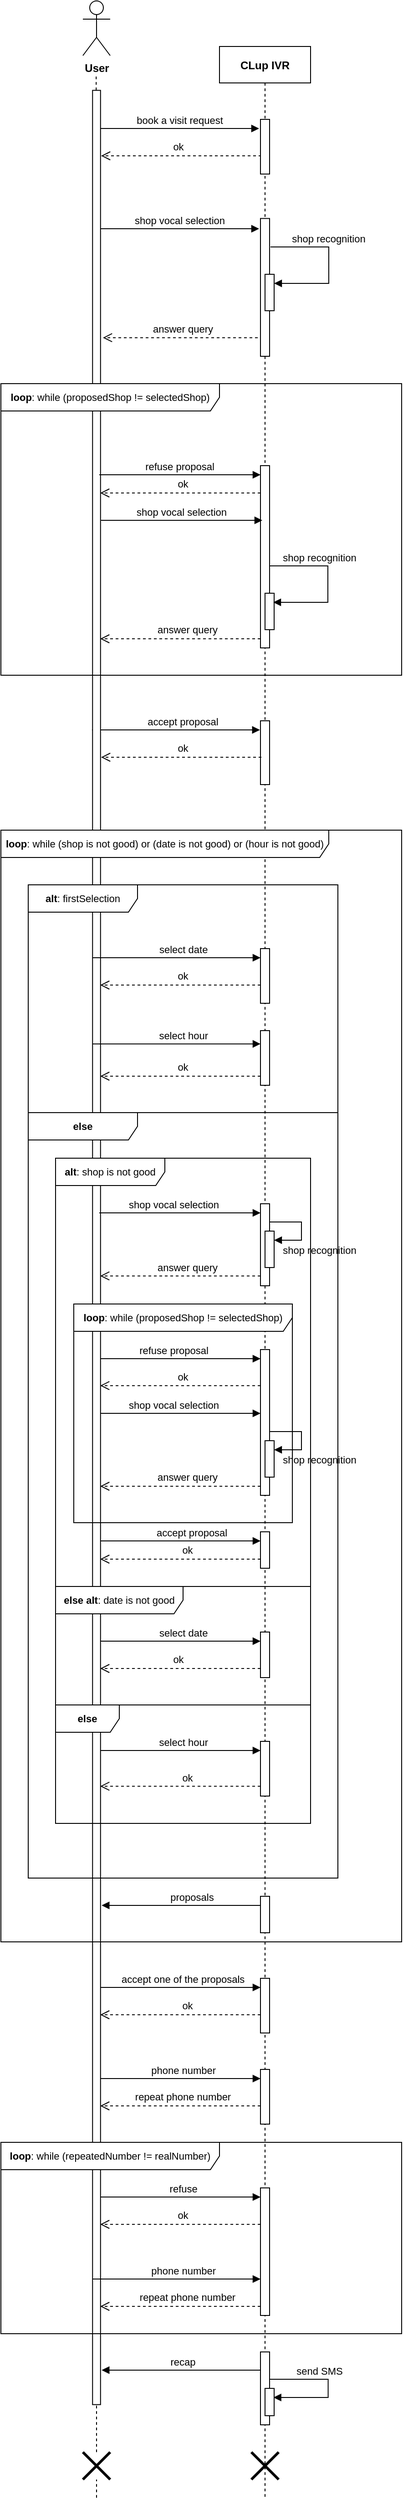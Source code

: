 <mxfile version="13.10.9" type="device"><diagram id="kgpKYQtTHZ0yAKxKKP6v" name="Page-1"><mxGraphModel dx="694" dy="398" grid="1" gridSize="10" guides="1" tooltips="1" connect="1" arrows="1" fold="1" page="1" pageScale="1" pageWidth="850" pageHeight="1100" math="0" shadow="0"><root><mxCell id="0"/><mxCell id="1" parent="0"/><mxCell id="78HqADANHhz3Iqn3kBpb-1" value="book a visit request" style="verticalAlign=bottom;endArrow=block;shadow=0;strokeWidth=1;" parent="1" edge="1"><mxGeometry x="0.018" y="1" relative="1" as="geometry"><mxPoint x="166.5" y="180" as="sourcePoint"/><mxPoint x="343.5" y="180" as="targetPoint"/><Array as="points"><mxPoint x="216.5" y="180"/><mxPoint x="296.5" y="180"/></Array><mxPoint y="1" as="offset"/></mxGeometry></mxCell><mxCell id="78HqADANHhz3Iqn3kBpb-5" value="shop vocal selection" style="verticalAlign=bottom;endArrow=block;shadow=0;strokeWidth=1;" parent="1" edge="1"><mxGeometry x="0.017" relative="1" as="geometry"><mxPoint x="166.5" y="290" as="sourcePoint"/><mxPoint x="343.5" y="290" as="targetPoint"/><Array as="points"><mxPoint x="216.5" y="290"/><mxPoint x="296.5" y="290"/></Array><mxPoint as="offset"/></mxGeometry></mxCell><mxCell id="SQl4kbF1-6tRpaSCgyE5-3" value="" style="verticalAlign=bottom;endArrow=open;dashed=1;endSize=8;shadow=0;strokeWidth=1;" parent="1" edge="1"><mxGeometry x="-0.003" y="-39" relative="1" as="geometry"><mxPoint x="172" y="409.6" as="targetPoint"/><mxPoint x="348" y="409.6" as="sourcePoint"/><Array as="points"/><mxPoint as="offset"/></mxGeometry></mxCell><mxCell id="SQl4kbF1-6tRpaSCgyE5-17" value="accept proposal" style="verticalAlign=bottom;endArrow=block;shadow=0;strokeWidth=1;entryX=0.05;entryY=1.06;entryDx=0;entryDy=0;entryPerimeter=0;" parent="1" edge="1"><mxGeometry x="0.085" relative="1" as="geometry"><mxPoint x="160" y="840" as="sourcePoint"/><mxPoint x="344.4" y="840" as="targetPoint"/><Array as="points"><mxPoint x="210" y="840"/><mxPoint x="290" y="840"/></Array><mxPoint as="offset"/></mxGeometry></mxCell><mxCell id="Ququb4QpXIAmfGRqap23-10" value="refuse proposal" style="verticalAlign=bottom;endArrow=block;shadow=0;strokeWidth=1;" parent="1" edge="1"><mxGeometry x="-0.073" relative="1" as="geometry"><mxPoint x="168" y="1530" as="sourcePoint"/><mxPoint x="345" y="1530" as="targetPoint"/><Array as="points"><mxPoint x="218" y="1530"/><mxPoint x="298" y="1530"/></Array><mxPoint as="offset"/></mxGeometry></mxCell><mxCell id="Ququb4QpXIAmfGRqap23-15" value="shop vocal selection" style="verticalAlign=bottom;endArrow=block;shadow=0;strokeWidth=1;" parent="1" edge="1"><mxGeometry x="-0.073" relative="1" as="geometry"><mxPoint x="168" y="1590" as="sourcePoint"/><mxPoint x="345" y="1590" as="targetPoint"/><Array as="points"><mxPoint x="218" y="1590"/><mxPoint x="298" y="1590"/></Array><mxPoint as="offset"/></mxGeometry></mxCell><mxCell id="Ququb4QpXIAmfGRqap23-20" value="accept proposal" style="verticalAlign=bottom;endArrow=block;shadow=0;strokeWidth=1;entryX=0.25;entryY=1;entryDx=0;entryDy=0;" parent="1" target="Ququb4QpXIAmfGRqap23-21" edge="1"><mxGeometry x="0.177" relative="1" as="geometry"><mxPoint x="162.8" y="1730" as="sourcePoint"/><mxPoint x="347.2" y="1730" as="targetPoint"/><Array as="points"><mxPoint x="212.8" y="1730"/><mxPoint x="292.8" y="1730"/></Array><mxPoint as="offset"/></mxGeometry></mxCell><mxCell id="Ququb4QpXIAmfGRqap23-25" value="select date" style="verticalAlign=bottom;endArrow=block;shadow=0;strokeWidth=1;entryX=0.05;entryY=1.06;entryDx=0;entryDy=0;entryPerimeter=0;" parent="1" edge="1"><mxGeometry x="0.085" relative="1" as="geometry"><mxPoint x="160.6" y="1840" as="sourcePoint"/><mxPoint x="345" y="1840" as="targetPoint"/><Array as="points"><mxPoint x="210.6" y="1840"/><mxPoint x="290.6" y="1840"/></Array><mxPoint as="offset"/></mxGeometry></mxCell><mxCell id="Ququb4QpXIAmfGRqap23-31" value="select hour" style="verticalAlign=bottom;endArrow=block;shadow=0;strokeWidth=1;entryX=0.05;entryY=1.06;entryDx=0;entryDy=0;entryPerimeter=0;" parent="1" edge="1"><mxGeometry x="0.085" relative="1" as="geometry"><mxPoint x="160.6" y="1960" as="sourcePoint"/><mxPoint x="345" y="1960" as="targetPoint"/><Array as="points"><mxPoint x="210.6" y="1960"/><mxPoint x="290.6" y="1960"/></Array><mxPoint as="offset"/></mxGeometry></mxCell><mxCell id="GUYfL5m71T7qdWZlbcc0-3" value="accept one of the proposals" style="verticalAlign=bottom;endArrow=block;shadow=0;strokeWidth=1;entryX=0.05;entryY=1.06;entryDx=0;entryDy=0;entryPerimeter=0;" parent="1" edge="1"><mxGeometry x="0.078" relative="1" as="geometry"><mxPoint x="160.6" y="2220" as="sourcePoint"/><mxPoint x="345" y="2220" as="targetPoint"/><Array as="points"><mxPoint x="210.6" y="2220"/><mxPoint x="290.6" y="2220"/></Array><mxPoint as="offset"/></mxGeometry></mxCell><mxCell id="SQl4kbF1-6tRpaSCgyE5-30" value="phone number" style="verticalAlign=bottom;endArrow=block;shadow=0;strokeWidth=1;entryX=0.05;entryY=1.06;entryDx=0;entryDy=0;entryPerimeter=0;" parent="1" edge="1"><mxGeometry x="0.085" relative="1" as="geometry"><mxPoint x="160.6" y="2320" as="sourcePoint"/><mxPoint x="345.0" y="2320" as="targetPoint"/><Array as="points"><mxPoint x="210.6" y="2320"/><mxPoint x="290.6" y="2320"/></Array><mxPoint as="offset"/></mxGeometry></mxCell><mxCell id="GUYfL5m71T7qdWZlbcc0-9" value="refuse" style="verticalAlign=bottom;endArrow=block;shadow=0;strokeWidth=1;entryX=0.05;entryY=1.06;entryDx=0;entryDy=0;entryPerimeter=0;" parent="1" edge="1"><mxGeometry x="0.085" relative="1" as="geometry"><mxPoint x="160.6" y="2450" as="sourcePoint"/><mxPoint x="345" y="2450" as="targetPoint"/><Array as="points"><mxPoint x="210.6" y="2450"/><mxPoint x="290.6" y="2450"/></Array><mxPoint as="offset"/></mxGeometry></mxCell><mxCell id="y93aQoIG-Nh0pldSeIrq-4" value="send SMS" style="verticalAlign=bottom;endArrow=block;shadow=0;strokeWidth=1;rounded=0;fontSize=11;" edge="1" parent="1"><mxGeometry x="-0.158" relative="1" as="geometry"><mxPoint x="345.0" y="2650" as="sourcePoint"/><mxPoint x="359.3" y="2670" as="targetPoint"/><Array as="points"><mxPoint x="419.3" y="2650"/><mxPoint x="419.3" y="2670"/><mxPoint x="369.3" y="2670"/></Array><mxPoint as="offset"/></mxGeometry></mxCell><mxCell id="78HqADANHhz3Iqn3kBpb-2" value="" style="verticalAlign=bottom;endArrow=open;dashed=1;endSize=8;shadow=0;strokeWidth=1;" parent="1" edge="1"><mxGeometry x="-0.003" y="-39" relative="1" as="geometry"><mxPoint x="170" y="210" as="targetPoint"/><mxPoint x="346" y="210" as="sourcePoint"/><Array as="points"/><mxPoint as="offset"/></mxGeometry></mxCell><mxCell id="SQl4kbF1-6tRpaSCgyE5-35" value="recap" style="verticalAlign=bottom;endArrow=block;shadow=0;strokeWidth=1;entryX=0.05;entryY=1.06;entryDx=0;entryDy=0;entryPerimeter=0;" parent="1" edge="1"><mxGeometry x="0.03" relative="1" as="geometry"><mxPoint x="355.0" y="2640" as="sourcePoint"/><mxPoint x="170.6" y="2640" as="targetPoint"/><Array as="points"><mxPoint x="300.6" y="2640"/><mxPoint x="220.6" y="2640"/></Array><mxPoint as="offset"/></mxGeometry></mxCell><mxCell id="OjuSzZQgA0Jdczm6zic6-3" value="" style="endArrow=none;dashed=1;html=1;" parent="1" edge="1" source="SQl4kbF1-6tRpaSCgyE5-39"><mxGeometry width="50" height="50" relative="1" as="geometry"><mxPoint x="165" y="2780" as="sourcePoint"/><mxPoint x="164.6" y="120" as="targetPoint"/><Array as="points"/></mxGeometry></mxCell><mxCell id="GUYfL5m71T7qdWZlbcc0-1" value="proposals" style="verticalAlign=bottom;endArrow=block;shadow=0;strokeWidth=1;entryX=0.05;entryY=1.06;entryDx=0;entryDy=0;entryPerimeter=0;" parent="1" edge="1"><mxGeometry x="-0.078" relative="1" as="geometry"><mxPoint x="355" y="2130" as="sourcePoint"/><mxPoint x="170.6" y="2130" as="targetPoint"/><Array as="points"><mxPoint x="300.6" y="2130"/><mxPoint x="220.6" y="2130"/></Array><mxPoint as="offset"/></mxGeometry></mxCell><mxCell id="OjuSzZQgA0Jdczm6zic6-6" value="" style="rounded=0;whiteSpace=wrap;html=1;rotation=90;" parent="1" vertex="1"><mxGeometry x="-1104.83" y="1403.62" width="2539.67" height="8.75" as="geometry"/></mxCell><mxCell id="Ququb4QpXIAmfGRqap23-24" value="&lt;span style=&quot;font-size: 11px&quot;&gt;&lt;b&gt;else alt&lt;/b&gt;: date is not good&lt;/span&gt;" style="shape=umlFrame;whiteSpace=wrap;html=1;width=140;height=30;" parent="1" vertex="1"><mxGeometry x="120" y="1780" width="280" height="130" as="geometry"/></mxCell><mxCell id="3nuBFxr9cyL0pnOWT2aG-5" value="CLup IVR" style="shape=umlLifeline;perimeter=lifelinePerimeter;container=1;collapsible=0;recursiveResize=0;rounded=0;shadow=0;strokeWidth=1;fontStyle=1" parent="1" vertex="1"><mxGeometry x="300" y="90" width="100" height="2690" as="geometry"/></mxCell><mxCell id="3nuBFxr9cyL0pnOWT2aG-6" value="" style="points=[];perimeter=orthogonalPerimeter;rounded=0;shadow=0;strokeWidth=1;" parent="3nuBFxr9cyL0pnOWT2aG-5" vertex="1"><mxGeometry x="45" y="80" width="10" height="60" as="geometry"/></mxCell><mxCell id="78HqADANHhz3Iqn3kBpb-6" value="" style="rounded=0;whiteSpace=wrap;html=1;direction=south;" parent="3nuBFxr9cyL0pnOWT2aG-5" vertex="1"><mxGeometry x="45" y="188.75" width="10" height="151.25" as="geometry"/></mxCell><mxCell id="78HqADANHhz3Iqn3kBpb-7" value="" style="rounded=0;whiteSpace=wrap;html=1;direction=south;" parent="3nuBFxr9cyL0pnOWT2aG-5" vertex="1"><mxGeometry x="50" y="250" width="10" height="40" as="geometry"/></mxCell><mxCell id="SQl4kbF1-6tRpaSCgyE5-10" value="" style="rounded=0;whiteSpace=wrap;html=1;direction=south;" parent="3nuBFxr9cyL0pnOWT2aG-5" vertex="1"><mxGeometry x="45" y="460" width="10" height="200" as="geometry"/></mxCell><mxCell id="78HqADANHhz3Iqn3kBpb-17" value="" style="rounded=0;whiteSpace=wrap;html=1;direction=south;" parent="3nuBFxr9cyL0pnOWT2aG-5" vertex="1"><mxGeometry x="50" y="600" width="10" height="40" as="geometry"/></mxCell><mxCell id="SQl4kbF1-6tRpaSCgyE5-19" value="" style="points=[];perimeter=orthogonalPerimeter;rounded=0;shadow=0;strokeWidth=1;" parent="3nuBFxr9cyL0pnOWT2aG-5" vertex="1"><mxGeometry x="45" y="740" width="10" height="70" as="geometry"/></mxCell><mxCell id="I4oGs3J39zlW-JhwNJGi-10" value="" style="points=[];perimeter=orthogonalPerimeter;rounded=0;shadow=0;strokeWidth=1;" parent="3nuBFxr9cyL0pnOWT2aG-5" vertex="1"><mxGeometry x="45" y="1080" width="10" height="60" as="geometry"/></mxCell><mxCell id="Ququb4QpXIAmfGRqap23-26" value="" style="rounded=0;whiteSpace=wrap;html=1;direction=south;" parent="3nuBFxr9cyL0pnOWT2aG-5" vertex="1"><mxGeometry x="45" y="1740" width="10" height="50" as="geometry"/></mxCell><mxCell id="GUYfL5m71T7qdWZlbcc0-2" value="" style="rounded=0;whiteSpace=wrap;html=1;direction=south;" parent="3nuBFxr9cyL0pnOWT2aG-5" vertex="1"><mxGeometry x="45" y="2030" width="10" height="40" as="geometry"/></mxCell><mxCell id="GUYfL5m71T7qdWZlbcc0-4" value="" style="rounded=0;whiteSpace=wrap;html=1;direction=south;" parent="3nuBFxr9cyL0pnOWT2aG-5" vertex="1"><mxGeometry x="45" y="2120" width="10" height="60" as="geometry"/></mxCell><mxCell id="GUYfL5m71T7qdWZlbcc0-7" value="" style="rounded=0;whiteSpace=wrap;html=1;direction=south;" parent="3nuBFxr9cyL0pnOWT2aG-5" vertex="1"><mxGeometry x="45" y="2220" width="10" height="60" as="geometry"/></mxCell><mxCell id="SQl4kbF1-6tRpaSCgyE5-37" value="" style="shape=umlDestroy;whiteSpace=wrap;html=1;strokeWidth=3;fontSize=11;" parent="3nuBFxr9cyL0pnOWT2aG-5" vertex="1"><mxGeometry x="35" y="2640" width="30" height="30" as="geometry"/></mxCell><mxCell id="SQl4kbF1-6tRpaSCgyE5-27" value="" style="rounded=0;whiteSpace=wrap;html=1;direction=south;" parent="3nuBFxr9cyL0pnOWT2aG-5" vertex="1"><mxGeometry x="45" y="2530" width="10" height="80" as="geometry"/></mxCell><mxCell id="SQl4kbF1-6tRpaSCgyE5-44" value="" style="rounded=0;whiteSpace=wrap;html=1;fontSize=11;direction=south;" parent="3nuBFxr9cyL0pnOWT2aG-5" vertex="1"><mxGeometry x="50" y="2570" width="10" height="30" as="geometry"/></mxCell><mxCell id="I4oGs3J39zlW-JhwNJGi-5" value="&lt;font style=&quot;font-size: 11px&quot;&gt;&lt;b&gt;alt&lt;/b&gt;: firstSelection&lt;/font&gt;" style="shape=umlFrame;whiteSpace=wrap;html=1;width=120;height=30;" parent="1" vertex="1"><mxGeometry x="90" y="1010" width="340" height="250" as="geometry"/></mxCell><mxCell id="Ququb4QpXIAmfGRqap23-3" value="" style="rounded=0;whiteSpace=wrap;html=1;direction=south;" parent="1" vertex="1"><mxGeometry x="345" y="1360" width="10" height="90" as="geometry"/></mxCell><mxCell id="Ququb4QpXIAmfGRqap23-4" value="" style="rounded=0;whiteSpace=wrap;html=1;direction=south;" parent="1" vertex="1"><mxGeometry x="350" y="1390" width="10" height="40" as="geometry"/></mxCell><mxCell id="78HqADANHhz3Iqn3kBpb-12" value="&lt;font style=&quot;font-size: 11px&quot;&gt;&lt;b&gt;loop&lt;/b&gt;: while (proposedShop != selectedShop)&lt;/font&gt;" style="shape=umlFrame;whiteSpace=wrap;html=1;width=240;height=30;" parent="1" vertex="1"><mxGeometry x="60" y="460" width="440" height="320" as="geometry"/></mxCell><mxCell id="I4oGs3J39zlW-JhwNJGi-6" value="select date" style="verticalAlign=bottom;endArrow=block;shadow=0;strokeWidth=1;entryX=0.05;entryY=1.06;entryDx=0;entryDy=0;entryPerimeter=0;" parent="1" edge="1"><mxGeometry x="0.085" relative="1" as="geometry"><mxPoint x="160.6" y="1090" as="sourcePoint"/><mxPoint x="345.0" y="1090" as="targetPoint"/><Array as="points"><mxPoint x="210.6" y="1090"/><mxPoint x="290.6" y="1090"/></Array><mxPoint as="offset"/></mxGeometry></mxCell><mxCell id="SQl4kbF1-6tRpaSCgyE5-11" value="" style="verticalAlign=bottom;endArrow=open;dashed=1;endSize=8;shadow=0;strokeWidth=1;" parent="1" edge="1"><mxGeometry x="-0.003" y="-39" relative="1" as="geometry"><mxPoint x="169" y="580" as="targetPoint"/><mxPoint x="345" y="580" as="sourcePoint"/><Array as="points"/><mxPoint as="offset"/></mxGeometry></mxCell><mxCell id="SQl4kbF1-6tRpaSCgyE5-14" value="" style="verticalAlign=bottom;endArrow=open;dashed=1;endSize=8;shadow=0;strokeWidth=1;" parent="1" edge="1"><mxGeometry x="-0.003" y="-39" relative="1" as="geometry"><mxPoint x="169" y="740" as="targetPoint"/><mxPoint x="345" y="740" as="sourcePoint"/><Array as="points"/><mxPoint as="offset"/></mxGeometry></mxCell><mxCell id="78HqADANHhz3Iqn3kBpb-15" value="shop vocal selection" style="verticalAlign=bottom;endArrow=block;shadow=0;strokeWidth=1;" parent="1" edge="1"><mxGeometry relative="1" as="geometry"><mxPoint x="170" y="610" as="sourcePoint"/><mxPoint x="347" y="610" as="targetPoint"/><Array as="points"><mxPoint x="220" y="610"/></Array><mxPoint as="offset"/></mxGeometry></mxCell><mxCell id="OjuSzZQgA0Jdczm6zic6-1" value="&lt;b&gt;User&lt;/b&gt;" style="shape=umlActor;verticalLabelPosition=bottom;verticalAlign=top;html=1;outlineConnect=0;" parent="1" vertex="1"><mxGeometry x="150" y="40" width="30" height="60" as="geometry"/></mxCell><mxCell id="78HqADANHhz3Iqn3kBpb-8" value="shop recognition" style="verticalAlign=bottom;endArrow=block;shadow=0;strokeWidth=1;rounded=0;" parent="1" edge="1"><mxGeometry x="-0.22" relative="1" as="geometry"><mxPoint x="356" y="310" as="sourcePoint"/><mxPoint x="360" y="350" as="targetPoint"/><Array as="points"><mxPoint x="420" y="310"/><mxPoint x="420" y="350"/><mxPoint x="370" y="350"/></Array><mxPoint as="offset"/></mxGeometry></mxCell><mxCell id="SQl4kbF1-6tRpaSCgyE5-5" value="&lt;span style=&quot;font-size: 11px&quot;&gt;answer query&lt;/span&gt;" style="text;html=1;strokeColor=none;fillColor=none;align=center;verticalAlign=middle;whiteSpace=wrap;rounded=0;fontSize=11;" parent="1" vertex="1"><mxGeometry x="225" y="390" width="70" height="20" as="geometry"/></mxCell><mxCell id="SQl4kbF1-6tRpaSCgyE5-15" value="&lt;span style=&quot;font-size: 11px&quot;&gt;answer query&lt;/span&gt;" style="text;html=1;strokeColor=none;fillColor=none;align=center;verticalAlign=middle;whiteSpace=wrap;rounded=0;fontSize=11;" parent="1" vertex="1"><mxGeometry x="230" y="720" width="70" height="20" as="geometry"/></mxCell><mxCell id="SQl4kbF1-6tRpaSCgyE5-20" value="" style="verticalAlign=bottom;endArrow=open;dashed=1;endSize=8;shadow=0;strokeWidth=1;" parent="1" edge="1"><mxGeometry x="-0.003" y="-39" relative="1" as="geometry"><mxPoint x="170" y="870" as="targetPoint"/><mxPoint x="346" y="870" as="sourcePoint"/><Array as="points"/><mxPoint as="offset"/></mxGeometry></mxCell><mxCell id="SQl4kbF1-6tRpaSCgyE5-29" value="" style="verticalAlign=bottom;endArrow=open;dashed=1;endSize=8;shadow=0;strokeWidth=1;" parent="1" edge="1"><mxGeometry x="-0.003" y="-39" relative="1" as="geometry"><mxPoint x="169" y="2480" as="targetPoint"/><mxPoint x="345" y="2480" as="sourcePoint"/><Array as="points"/><mxPoint as="offset"/></mxGeometry></mxCell><mxCell id="SQl4kbF1-6tRpaSCgyE5-31" value="" style="verticalAlign=bottom;endArrow=open;dashed=1;endSize=8;shadow=0;strokeWidth=1;" parent="1" edge="1"><mxGeometry x="-0.003" y="-39" relative="1" as="geometry"><mxPoint x="169" y="2350" as="targetPoint"/><mxPoint x="345" y="2350" as="sourcePoint"/><Array as="points"/><mxPoint as="offset"/></mxGeometry></mxCell><mxCell id="SQl4kbF1-6tRpaSCgyE5-32" value="repeat phone number" style="text;html=1;strokeColor=none;fillColor=none;align=center;verticalAlign=middle;whiteSpace=wrap;rounded=0;fontSize=11;" parent="1" vertex="1"><mxGeometry x="205" y="2320" width="110" height="40" as="geometry"/></mxCell><mxCell id="SQl4kbF1-6tRpaSCgyE5-46" value="ok" style="text;html=1;strokeColor=none;fillColor=none;align=center;verticalAlign=middle;whiteSpace=wrap;rounded=0;fontSize=11;" parent="1" vertex="1"><mxGeometry x="240" y="830" width="40" height="60" as="geometry"/></mxCell><mxCell id="SQl4kbF1-6tRpaSCgyE5-48" value="ok" style="text;html=1;strokeColor=none;fillColor=none;align=center;verticalAlign=middle;whiteSpace=wrap;rounded=0;fontSize=11;" parent="1" vertex="1"><mxGeometry x="240" y="550" width="40" height="40" as="geometry"/></mxCell><mxCell id="SQl4kbF1-6tRpaSCgyE5-49" value="ok" style="text;html=1;strokeColor=none;fillColor=none;align=center;verticalAlign=middle;whiteSpace=wrap;rounded=0;fontSize=11;" parent="1" vertex="1"><mxGeometry x="235" y="190" width="40" height="20" as="geometry"/></mxCell><mxCell id="SQl4kbF1-6tRpaSCgyE5-50" value="ok" style="text;html=1;strokeColor=none;fillColor=none;align=center;verticalAlign=middle;whiteSpace=wrap;rounded=0;fontSize=11;" parent="1" vertex="1"><mxGeometry x="240" y="2440" width="40" height="60" as="geometry"/></mxCell><mxCell id="I4oGs3J39zlW-JhwNJGi-7" value="" style="points=[];perimeter=orthogonalPerimeter;rounded=0;shadow=0;strokeWidth=1;" parent="1" vertex="1"><mxGeometry x="345" y="1080" width="10" height="60" as="geometry"/></mxCell><mxCell id="I4oGs3J39zlW-JhwNJGi-8" value="" style="verticalAlign=bottom;endArrow=open;dashed=1;endSize=8;shadow=0;strokeWidth=1;" parent="1" edge="1"><mxGeometry x="-0.003" y="-39" relative="1" as="geometry"><mxPoint x="169" y="1120" as="targetPoint"/><mxPoint x="345" y="1120" as="sourcePoint"/><Array as="points"/><mxPoint as="offset"/></mxGeometry></mxCell><mxCell id="I4oGs3J39zlW-JhwNJGi-9" value="ok" style="text;html=1;strokeColor=none;fillColor=none;align=center;verticalAlign=middle;whiteSpace=wrap;rounded=0;fontSize=11;" parent="1" vertex="1"><mxGeometry x="240" y="1100" width="40" height="20" as="geometry"/></mxCell><mxCell id="I4oGs3J39zlW-JhwNJGi-11" value="select hour" style="verticalAlign=bottom;endArrow=block;shadow=0;strokeWidth=1;entryX=0.05;entryY=1.06;entryDx=0;entryDy=0;entryPerimeter=0;" parent="1" edge="1"><mxGeometry x="0.085" relative="1" as="geometry"><mxPoint x="160.6" y="1184.6" as="sourcePoint"/><mxPoint x="345" y="1184.6" as="targetPoint"/><Array as="points"><mxPoint x="210.6" y="1184.6"/><mxPoint x="290.6" y="1184.6"/></Array><mxPoint as="offset"/></mxGeometry></mxCell><mxCell id="I4oGs3J39zlW-JhwNJGi-12" value="" style="verticalAlign=bottom;endArrow=open;dashed=1;endSize=8;shadow=0;strokeWidth=1;" parent="1" edge="1"><mxGeometry x="-0.003" y="-39" relative="1" as="geometry"><mxPoint x="169" y="1220" as="targetPoint"/><mxPoint x="345" y="1220" as="sourcePoint"/><Array as="points"/><mxPoint as="offset"/></mxGeometry></mxCell><mxCell id="I4oGs3J39zlW-JhwNJGi-13" value="ok" style="text;html=1;strokeColor=none;fillColor=none;align=center;verticalAlign=middle;whiteSpace=wrap;rounded=0;fontSize=11;" parent="1" vertex="1"><mxGeometry x="240" y="1200" width="40" height="20" as="geometry"/></mxCell><mxCell id="Ququb4QpXIAmfGRqap23-2" value="shop vocal selection" style="verticalAlign=bottom;endArrow=block;shadow=0;strokeWidth=1;" parent="1" edge="1"><mxGeometry x="-0.073" relative="1" as="geometry"><mxPoint x="168" y="1370" as="sourcePoint"/><mxPoint x="345" y="1370" as="targetPoint"/><Array as="points"><mxPoint x="218" y="1370"/><mxPoint x="298" y="1370"/></Array><mxPoint as="offset"/></mxGeometry></mxCell><mxCell id="Ququb4QpXIAmfGRqap23-5" value="shop recognition" style="verticalAlign=bottom;endArrow=block;shadow=0;strokeWidth=1;rounded=0;entryX=0.25;entryY=0;entryDx=0;entryDy=0;" parent="1" target="Ququb4QpXIAmfGRqap23-4" edge="1"><mxGeometry x="0.294" y="28" relative="1" as="geometry"><mxPoint x="355" y="1380" as="sourcePoint"/><mxPoint x="359" y="1420" as="targetPoint"/><Array as="points"><mxPoint x="390" y="1380"/><mxPoint x="390" y="1400"/><mxPoint x="369" y="1400"/></Array><mxPoint x="20" y="-8" as="offset"/></mxGeometry></mxCell><mxCell id="Ququb4QpXIAmfGRqap23-7" value="" style="verticalAlign=bottom;endArrow=open;dashed=1;endSize=8;shadow=0;strokeWidth=1;" parent="1" edge="1"><mxGeometry x="-0.003" y="-39" relative="1" as="geometry"><mxPoint x="169" y="1439.2" as="targetPoint"/><mxPoint x="345" y="1439.2" as="sourcePoint"/><Array as="points"/><mxPoint as="offset"/></mxGeometry></mxCell><mxCell id="Ququb4QpXIAmfGRqap23-8" value="answer query" style="text;html=1;strokeColor=none;fillColor=none;align=center;verticalAlign=middle;whiteSpace=wrap;rounded=0;fontSize=11;" parent="1" vertex="1"><mxGeometry x="225" y="1420" width="80" height="20" as="geometry"/></mxCell><mxCell id="Ququb4QpXIAmfGRqap23-11" value="" style="verticalAlign=bottom;endArrow=open;dashed=1;endSize=8;shadow=0;strokeWidth=1;" parent="1" edge="1"><mxGeometry x="-0.003" y="-39" relative="1" as="geometry"><mxPoint x="169" y="1559.6" as="targetPoint"/><mxPoint x="345" y="1559.6" as="sourcePoint"/><Array as="points"/><mxPoint as="offset"/></mxGeometry></mxCell><mxCell id="Ququb4QpXIAmfGRqap23-12" value="" style="rounded=0;whiteSpace=wrap;html=1;direction=south;" parent="1" vertex="1"><mxGeometry x="345" y="1520" width="10" height="160" as="geometry"/></mxCell><mxCell id="Ququb4QpXIAmfGRqap23-13" value="ok" style="text;html=1;strokeColor=none;fillColor=none;align=center;verticalAlign=middle;whiteSpace=wrap;rounded=0;fontSize=11;" parent="1" vertex="1"><mxGeometry x="240" y="1540" width="40" height="20" as="geometry"/></mxCell><mxCell id="Ququb4QpXIAmfGRqap23-16" value="shop recognition" style="verticalAlign=bottom;endArrow=block;shadow=0;strokeWidth=1;rounded=0;entryX=0.25;entryY=0;entryDx=0;entryDy=0;" parent="1" edge="1"><mxGeometry x="0.294" y="28" relative="1" as="geometry"><mxPoint x="355" y="1610" as="sourcePoint"/><mxPoint x="360" y="1630" as="targetPoint"/><Array as="points"><mxPoint x="390" y="1610"/><mxPoint x="390" y="1630"/><mxPoint x="369" y="1630"/></Array><mxPoint x="20" y="-8" as="offset"/></mxGeometry></mxCell><mxCell id="Ququb4QpXIAmfGRqap23-17" value="" style="rounded=0;whiteSpace=wrap;html=1;direction=south;" parent="1" vertex="1"><mxGeometry x="350" y="1620" width="10" height="40" as="geometry"/></mxCell><mxCell id="Ququb4QpXIAmfGRqap23-18" value="" style="verticalAlign=bottom;endArrow=open;dashed=1;endSize=8;shadow=0;strokeWidth=1;" parent="1" edge="1"><mxGeometry x="-0.003" y="-39" relative="1" as="geometry"><mxPoint x="169" y="1670" as="targetPoint"/><mxPoint x="345" y="1670" as="sourcePoint"/><Array as="points"/><mxPoint as="offset"/></mxGeometry></mxCell><mxCell id="Ququb4QpXIAmfGRqap23-19" value="answer query" style="text;html=1;strokeColor=none;fillColor=none;align=center;verticalAlign=middle;whiteSpace=wrap;rounded=0;fontSize=11;" parent="1" vertex="1"><mxGeometry x="225" y="1650" width="80" height="20" as="geometry"/></mxCell><mxCell id="Ququb4QpXIAmfGRqap23-21" value="" style="rounded=0;whiteSpace=wrap;html=1;direction=south;" parent="1" vertex="1"><mxGeometry x="345" y="1720" width="10" height="40" as="geometry"/></mxCell><mxCell id="Ququb4QpXIAmfGRqap23-22" value="" style="verticalAlign=bottom;endArrow=open;dashed=1;endSize=8;shadow=0;strokeWidth=1;" parent="1" edge="1"><mxGeometry x="-0.003" y="-39" relative="1" as="geometry"><mxPoint x="169" y="1750" as="targetPoint"/><mxPoint x="345" y="1750" as="sourcePoint"/><Array as="points"/><mxPoint as="offset"/></mxGeometry></mxCell><mxCell id="Ququb4QpXIAmfGRqap23-23" value="ok" style="text;html=1;strokeColor=none;fillColor=none;align=center;verticalAlign=middle;whiteSpace=wrap;rounded=0;fontSize=11;" parent="1" vertex="1"><mxGeometry x="245" y="1720" width="40" height="40" as="geometry"/></mxCell><mxCell id="Ququb4QpXIAmfGRqap23-27" value="" style="verticalAlign=bottom;endArrow=open;dashed=1;endSize=8;shadow=0;strokeWidth=1;" parent="1" edge="1"><mxGeometry x="-0.003" y="-39" relative="1" as="geometry"><mxPoint x="169" y="1870" as="targetPoint"/><mxPoint x="345" y="1870" as="sourcePoint"/><Array as="points"/><mxPoint as="offset"/></mxGeometry></mxCell><mxCell id="Ququb4QpXIAmfGRqap23-29" value="&lt;font style=&quot;font-size: 11px&quot;&gt;ok&lt;/font&gt;" style="text;html=1;strokeColor=none;fillColor=none;align=center;verticalAlign=middle;whiteSpace=wrap;rounded=0;fontSize=11;" parent="1" vertex="1"><mxGeometry x="235" y="1850" width="40" height="20" as="geometry"/></mxCell><mxCell id="Ququb4QpXIAmfGRqap23-30" value="&lt;span style=&quot;font-size: 11px&quot;&gt;&lt;b&gt;else&lt;/b&gt;&lt;/span&gt;" style="shape=umlFrame;whiteSpace=wrap;html=1;width=70;height=30;" parent="1" vertex="1"><mxGeometry x="120" y="1910" width="280" height="130" as="geometry"/></mxCell><mxCell id="Ququb4QpXIAmfGRqap23-33" value="" style="rounded=0;whiteSpace=wrap;html=1;direction=south;" parent="1" vertex="1"><mxGeometry x="345" y="1950" width="10" height="60" as="geometry"/></mxCell><mxCell id="Ququb4QpXIAmfGRqap23-34" value="" style="verticalAlign=bottom;endArrow=open;dashed=1;endSize=8;shadow=0;strokeWidth=1;" parent="1" edge="1"><mxGeometry x="-0.003" y="-39" relative="1" as="geometry"><mxPoint x="169" y="1999.2" as="targetPoint"/><mxPoint x="345" y="1999.2" as="sourcePoint"/><Array as="points"/><mxPoint as="offset"/></mxGeometry></mxCell><mxCell id="Ququb4QpXIAmfGRqap23-35" value="&lt;font style=&quot;font-size: 11px&quot;&gt;ok&lt;/font&gt;" style="text;html=1;strokeColor=none;fillColor=none;align=center;verticalAlign=middle;whiteSpace=wrap;rounded=0;fontSize=11;" parent="1" vertex="1"><mxGeometry x="245" y="1980" width="40" height="20" as="geometry"/></mxCell><mxCell id="GUYfL5m71T7qdWZlbcc0-5" value="" style="verticalAlign=bottom;endArrow=open;dashed=1;endSize=8;shadow=0;strokeWidth=1;" parent="1" edge="1"><mxGeometry x="-0.003" y="-39" relative="1" as="geometry"><mxPoint x="169" y="2250" as="targetPoint"/><mxPoint x="345" y="2250" as="sourcePoint"/><Array as="points"/><mxPoint as="offset"/></mxGeometry></mxCell><mxCell id="GUYfL5m71T7qdWZlbcc0-6" value="&lt;font style=&quot;font-size: 11px&quot;&gt;ok&lt;/font&gt;" style="text;html=1;strokeColor=none;fillColor=none;align=center;verticalAlign=middle;whiteSpace=wrap;rounded=0;fontSize=11;" parent="1" vertex="1"><mxGeometry x="245" y="2230" width="40" height="20" as="geometry"/></mxCell><mxCell id="GUYfL5m71T7qdWZlbcc0-10" value="" style="rounded=0;whiteSpace=wrap;html=1;direction=south;" parent="1" vertex="1"><mxGeometry x="345" y="2440" width="10" height="140" as="geometry"/></mxCell><mxCell id="GUYfL5m71T7qdWZlbcc0-11" value="phone number" style="verticalAlign=bottom;endArrow=block;shadow=0;strokeWidth=1;entryX=0.05;entryY=1.06;entryDx=0;entryDy=0;entryPerimeter=0;" parent="1" edge="1"><mxGeometry x="0.085" relative="1" as="geometry"><mxPoint x="160.6" y="2540" as="sourcePoint"/><mxPoint x="345" y="2540" as="targetPoint"/><Array as="points"><mxPoint x="210.6" y="2540"/><mxPoint x="290.6" y="2540"/></Array><mxPoint as="offset"/></mxGeometry></mxCell><mxCell id="GUYfL5m71T7qdWZlbcc0-12" value="" style="verticalAlign=bottom;endArrow=open;dashed=1;endSize=8;shadow=0;strokeWidth=1;" parent="1" edge="1"><mxGeometry x="-0.003" y="-39" relative="1" as="geometry"><mxPoint x="169" y="2570" as="targetPoint"/><mxPoint x="345" y="2570" as="sourcePoint"/><Array as="points"/><mxPoint as="offset"/></mxGeometry></mxCell><mxCell id="GUYfL5m71T7qdWZlbcc0-13" value="repeat phone number" style="text;html=1;strokeColor=none;fillColor=none;align=center;verticalAlign=middle;whiteSpace=wrap;rounded=0;fontSize=11;" parent="1" vertex="1"><mxGeometry x="210" y="2550" width="110" height="20" as="geometry"/></mxCell><mxCell id="SQl4kbF1-6tRpaSCgyE5-39" value="" style="shape=umlDestroy;whiteSpace=wrap;html=1;strokeWidth=3;fontSize=11;" parent="1" vertex="1"><mxGeometry x="150" y="2730" width="30" height="30" as="geometry"/></mxCell><mxCell id="y93aQoIG-Nh0pldSeIrq-1" value="" style="endArrow=none;dashed=1;html=1;" edge="1" parent="1" target="SQl4kbF1-6tRpaSCgyE5-39"><mxGeometry width="50" height="50" relative="1" as="geometry"><mxPoint x="165" y="2780" as="sourcePoint"/><mxPoint x="164.6" y="120" as="targetPoint"/><Array as="points"/></mxGeometry></mxCell><mxCell id="SQl4kbF1-6tRpaSCgyE5-25" value="&lt;font style=&quot;font-size: 11px&quot;&gt;&lt;b&gt;loop&lt;/b&gt;: while (repeatedNumber != realNumber)&lt;/font&gt;" style="shape=umlFrame;whiteSpace=wrap;html=1;width=240;height=30;" parent="1" vertex="1"><mxGeometry x="60" y="2390" width="440" height="210" as="geometry"/></mxCell><mxCell id="Ququb4QpXIAmfGRqap23-9" value="&lt;font style=&quot;font-size: 11px&quot;&gt;&lt;b&gt;loop&lt;/b&gt;: while (proposedShop != selectedShop)&lt;/font&gt;" style="shape=umlFrame;whiteSpace=wrap;html=1;width=240;height=30;" parent="1" vertex="1"><mxGeometry x="140" y="1470" width="240" height="240" as="geometry"/></mxCell><mxCell id="I4oGs3J39zlW-JhwNJGi-15" value="&lt;span style=&quot;font-size: 11px&quot;&gt;&lt;b&gt;alt&lt;/b&gt;: shop is not good&lt;/span&gt;" style="shape=umlFrame;whiteSpace=wrap;html=1;width=120;height=30;" parent="1" vertex="1"><mxGeometry x="120" y="1310" width="280" height="470" as="geometry"/></mxCell><mxCell id="I4oGs3J39zlW-JhwNJGi-14" value="&lt;span style=&quot;font-size: 11px&quot;&gt;&lt;b&gt;else&lt;/b&gt;&lt;/span&gt;" style="shape=umlFrame;whiteSpace=wrap;html=1;width=120;height=30;" parent="1" vertex="1"><mxGeometry x="90" y="1260" width="340" height="840" as="geometry"/></mxCell><mxCell id="I4oGs3J39zlW-JhwNJGi-4" value="&lt;font style=&quot;font-size: 11px&quot;&gt;&lt;b&gt;loop&lt;/b&gt;: while (shop is not good) or (date is not good) or (hour is not good)&lt;/font&gt;" style="shape=umlFrame;whiteSpace=wrap;html=1;width=360;height=30;" parent="1" vertex="1"><mxGeometry x="60" y="950" width="440" height="1220" as="geometry"/></mxCell><mxCell id="y93aQoIG-Nh0pldSeIrq-5" value="refuse proposal" style="verticalAlign=bottom;endArrow=block;shadow=0;strokeWidth=1;" edge="1" parent="1"><mxGeometry relative="1" as="geometry"><mxPoint x="168" y="560" as="sourcePoint"/><mxPoint x="345" y="560" as="targetPoint"/><Array as="points"><mxPoint x="218" y="560"/></Array><mxPoint as="offset"/></mxGeometry></mxCell><mxCell id="y93aQoIG-Nh0pldSeIrq-6" value="shop recognition" style="verticalAlign=bottom;endArrow=block;shadow=0;strokeWidth=1;rounded=0;" edge="1" parent="1"><mxGeometry x="-0.329" relative="1" as="geometry"><mxPoint x="355" y="660" as="sourcePoint"/><mxPoint x="359" y="700" as="targetPoint"/><Array as="points"><mxPoint x="419" y="660"/><mxPoint x="419" y="700"/><mxPoint x="369" y="700"/></Array><mxPoint as="offset"/></mxGeometry></mxCell></root></mxGraphModel></diagram></mxfile>